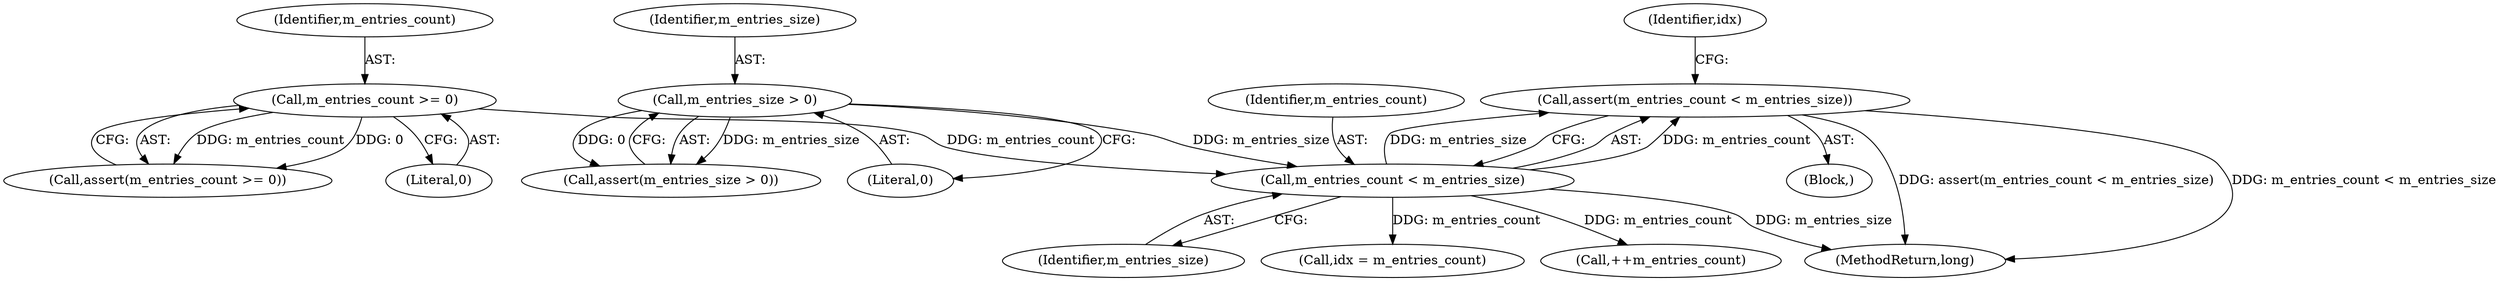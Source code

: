 digraph "1_Android_04839626ed859623901ebd3a5fd483982186b59d_22@API" {
"1000115" [label="(Call,assert(m_entries_count < m_entries_size))"];
"1000116" [label="(Call,m_entries_count < m_entries_size)"];
"1000112" [label="(Call,m_entries_count >= 0)"];
"1000108" [label="(Call,m_entries_size > 0)"];
"1000115" [label="(Call,assert(m_entries_count < m_entries_size))"];
"1000104" [label="(Block,)"];
"1000117" [label="(Identifier,m_entries_count)"];
"1000111" [label="(Call,assert(m_entries_count >= 0))"];
"1000114" [label="(Literal,0)"];
"1000107" [label="(Call,assert(m_entries_size > 0))"];
"1000109" [label="(Identifier,m_entries_size)"];
"1000112" [label="(Call,m_entries_count >= 0)"];
"1000110" [label="(Literal,0)"];
"1000113" [label="(Identifier,m_entries_count)"];
"1000120" [label="(Call,idx = m_entries_count)"];
"1000172" [label="(MethodReturn,long)"];
"1000161" [label="(Call,++m_entries_count)"];
"1000118" [label="(Identifier,m_entries_size)"];
"1000121" [label="(Identifier,idx)"];
"1000108" [label="(Call,m_entries_size > 0)"];
"1000116" [label="(Call,m_entries_count < m_entries_size)"];
"1000115" -> "1000104"  [label="AST: "];
"1000115" -> "1000116"  [label="CFG: "];
"1000116" -> "1000115"  [label="AST: "];
"1000121" -> "1000115"  [label="CFG: "];
"1000115" -> "1000172"  [label="DDG: assert(m_entries_count < m_entries_size)"];
"1000115" -> "1000172"  [label="DDG: m_entries_count < m_entries_size"];
"1000116" -> "1000115"  [label="DDG: m_entries_count"];
"1000116" -> "1000115"  [label="DDG: m_entries_size"];
"1000116" -> "1000118"  [label="CFG: "];
"1000117" -> "1000116"  [label="AST: "];
"1000118" -> "1000116"  [label="AST: "];
"1000116" -> "1000172"  [label="DDG: m_entries_size"];
"1000112" -> "1000116"  [label="DDG: m_entries_count"];
"1000108" -> "1000116"  [label="DDG: m_entries_size"];
"1000116" -> "1000120"  [label="DDG: m_entries_count"];
"1000116" -> "1000161"  [label="DDG: m_entries_count"];
"1000112" -> "1000111"  [label="AST: "];
"1000112" -> "1000114"  [label="CFG: "];
"1000113" -> "1000112"  [label="AST: "];
"1000114" -> "1000112"  [label="AST: "];
"1000111" -> "1000112"  [label="CFG: "];
"1000112" -> "1000111"  [label="DDG: m_entries_count"];
"1000112" -> "1000111"  [label="DDG: 0"];
"1000108" -> "1000107"  [label="AST: "];
"1000108" -> "1000110"  [label="CFG: "];
"1000109" -> "1000108"  [label="AST: "];
"1000110" -> "1000108"  [label="AST: "];
"1000107" -> "1000108"  [label="CFG: "];
"1000108" -> "1000107"  [label="DDG: m_entries_size"];
"1000108" -> "1000107"  [label="DDG: 0"];
}
